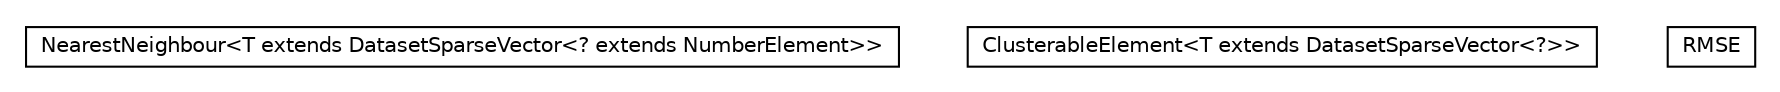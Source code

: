 #!/usr/local/bin/dot
#
# Class diagram 
# Generated by UMLGraph version 5.2 (http://www.umlgraph.org/)
#

digraph G {
	edge [fontname="Helvetica",fontsize=10,labelfontname="Helvetica",labelfontsize=10];
	node [fontname="Helvetica",fontsize=10,shape=plaintext];
	nodesep=0.25;
	ranksep=0.5;
	// it.unica.foresee.libraries.NearestNeighbour<T extends it.unica.foresee.datasets.DatasetSparseVector<? extends it.unica.foresee.datasets.interfaces.NumberElement>>
	c375 [label=<<table title="it.unica.foresee.libraries.NearestNeighbour" border="0" cellborder="1" cellspacing="0" cellpadding="2" port="p" href="./NearestNeighbour.html">
		<tr><td><table border="0" cellspacing="0" cellpadding="1">
<tr><td align="center" balign="center"> NearestNeighbour&lt;T extends DatasetSparseVector&lt;? extends NumberElement&gt;&gt; </td></tr>
		</table></td></tr>
		</table>>, fontname="Helvetica", fontcolor="black", fontsize=10.0];
	// it.unica.foresee.libraries.ClusterableElement<T extends it.unica.foresee.datasets.DatasetSparseVector<?>>
	c376 [label=<<table title="it.unica.foresee.libraries.ClusterableElement" border="0" cellborder="1" cellspacing="0" cellpadding="2" port="p" href="./ClusterableElement.html">
		<tr><td><table border="0" cellspacing="0" cellpadding="1">
<tr><td align="center" balign="center"> ClusterableElement&lt;T extends DatasetSparseVector&lt;?&gt;&gt; </td></tr>
		</table></td></tr>
		</table>>, fontname="Helvetica", fontcolor="black", fontsize=10.0];
	// it.unica.foresee.libraries.RMSE
	c377 [label=<<table title="it.unica.foresee.libraries.RMSE" border="0" cellborder="1" cellspacing="0" cellpadding="2" port="p" href="./RMSE.html">
		<tr><td><table border="0" cellspacing="0" cellpadding="1">
<tr><td align="center" balign="center"> RMSE </td></tr>
		</table></td></tr>
		</table>>, fontname="Helvetica", fontcolor="black", fontsize=10.0];
}

